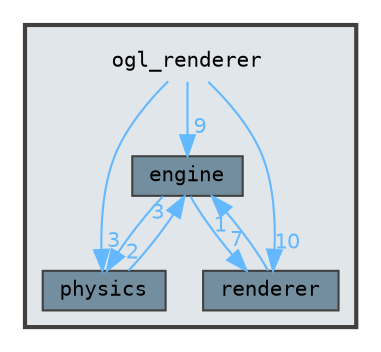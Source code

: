 digraph "C:/Users/s239074/Documents/ogl_renderer/ogl_renderer"
{
 // LATEX_PDF_SIZE
  bgcolor="transparent";
  edge [fontname=Terminal,fontsize=10,labelfontname=Helvetica,labelfontsize=10];
  node [fontname=Terminal,fontsize=10,shape=box,height=0.2,width=0.4];
  compound=true
  subgraph clusterdir_2b2a168c9e13632d0f1f804bd0adc88f {
    graph [ bgcolor="#e0e6e9", pencolor="grey25", label="", fontname=Terminal,fontsize=10 style="filled,bold", URL="dir_2b2a168c9e13632d0f1f804bd0adc88f.html",tooltip=""]
    dir_2b2a168c9e13632d0f1f804bd0adc88f [shape=plaintext, label="ogl_renderer"];
  dir_0ab00c0635e63e1504d17e57dc41b5b8 [label="engine", fillcolor="#738e9e", color="grey25", style="filled", URL="dir_0ab00c0635e63e1504d17e57dc41b5b8.html",tooltip=""];
  dir_eab6abb7a0d6c10319759a047a21e4ac [label="physics", fillcolor="#738e9e", color="grey25", style="filled", URL="dir_eab6abb7a0d6c10319759a047a21e4ac.html",tooltip=""];
  dir_1b3b63ba526ce20b68b39a898b8fe507 [label="renderer", fillcolor="#738e9e", color="grey25", style="filled", URL="dir_1b3b63ba526ce20b68b39a898b8fe507.html",tooltip=""];
  }
  dir_2b2a168c9e13632d0f1f804bd0adc88f->dir_0ab00c0635e63e1504d17e57dc41b5b8 [headlabel="9", labeldistance=1.5 headhref="dir_000001_000000.html" color="steelblue1" fontcolor="steelblue1"];
  dir_2b2a168c9e13632d0f1f804bd0adc88f->dir_1b3b63ba526ce20b68b39a898b8fe507 [headlabel="10", labeldistance=1.5 headhref="dir_000001_000003.html" color="steelblue1" fontcolor="steelblue1"];
  dir_2b2a168c9e13632d0f1f804bd0adc88f->dir_eab6abb7a0d6c10319759a047a21e4ac [headlabel="3", labeldistance=1.5 headhref="dir_000001_000002.html" color="steelblue1" fontcolor="steelblue1"];
  dir_0ab00c0635e63e1504d17e57dc41b5b8->dir_1b3b63ba526ce20b68b39a898b8fe507 [headlabel="7", labeldistance=1.5 headhref="dir_000000_000003.html" color="steelblue1" fontcolor="steelblue1"];
  dir_0ab00c0635e63e1504d17e57dc41b5b8->dir_eab6abb7a0d6c10319759a047a21e4ac [headlabel="2", labeldistance=1.5 headhref="dir_000000_000002.html" color="steelblue1" fontcolor="steelblue1"];
  dir_eab6abb7a0d6c10319759a047a21e4ac->dir_0ab00c0635e63e1504d17e57dc41b5b8 [headlabel="3", labeldistance=1.5 headhref="dir_000002_000000.html" color="steelblue1" fontcolor="steelblue1"];
  dir_1b3b63ba526ce20b68b39a898b8fe507->dir_0ab00c0635e63e1504d17e57dc41b5b8 [headlabel="1", labeldistance=1.5 headhref="dir_000003_000000.html" color="steelblue1" fontcolor="steelblue1"];
}
